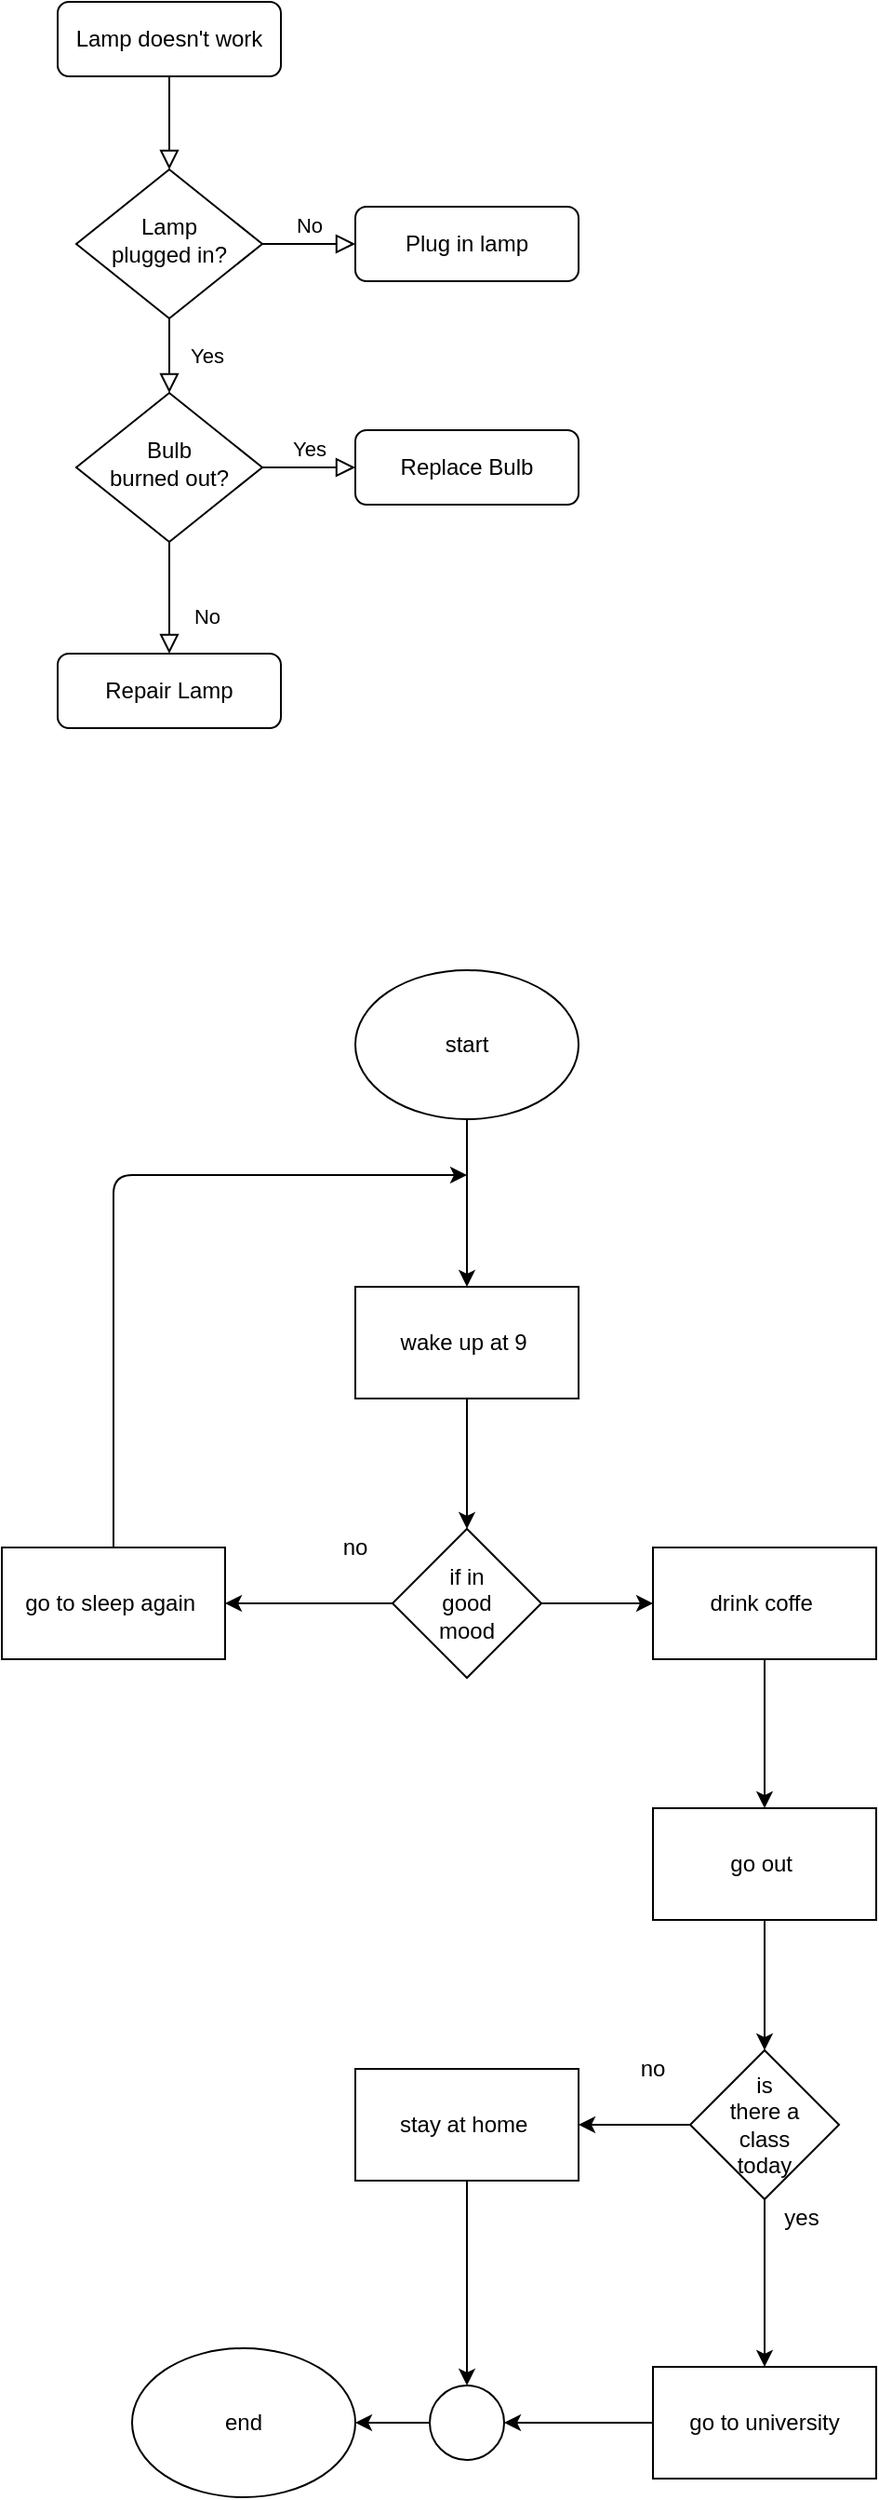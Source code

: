 <mxfile version="13.9.9" type="device"><diagram id="C5RBs43oDa-KdzZeNtuy" name="Page-1"><mxGraphModel dx="868" dy="550" grid="1" gridSize="10" guides="1" tooltips="1" connect="1" arrows="1" fold="1" page="1" pageScale="1" pageWidth="583" pageHeight="827" math="0" shadow="0"><root><mxCell id="WIyWlLk6GJQsqaUBKTNV-0"/><mxCell id="WIyWlLk6GJQsqaUBKTNV-1" parent="WIyWlLk6GJQsqaUBKTNV-0"/><mxCell id="WIyWlLk6GJQsqaUBKTNV-2" value="" style="rounded=0;html=1;jettySize=auto;orthogonalLoop=1;fontSize=11;endArrow=block;endFill=0;endSize=8;strokeWidth=1;shadow=0;labelBackgroundColor=none;edgeStyle=orthogonalEdgeStyle;" parent="WIyWlLk6GJQsqaUBKTNV-1" source="WIyWlLk6GJQsqaUBKTNV-3" target="WIyWlLk6GJQsqaUBKTNV-6" edge="1"><mxGeometry relative="1" as="geometry"/></mxCell><mxCell id="WIyWlLk6GJQsqaUBKTNV-3" value="Lamp doesn't work" style="rounded=1;whiteSpace=wrap;html=1;fontSize=12;glass=0;strokeWidth=1;shadow=0;" parent="WIyWlLk6GJQsqaUBKTNV-1" vertex="1"><mxGeometry x="160" y="80" width="120" height="40" as="geometry"/></mxCell><mxCell id="WIyWlLk6GJQsqaUBKTNV-4" value="Yes" style="rounded=0;html=1;jettySize=auto;orthogonalLoop=1;fontSize=11;endArrow=block;endFill=0;endSize=8;strokeWidth=1;shadow=0;labelBackgroundColor=none;edgeStyle=orthogonalEdgeStyle;" parent="WIyWlLk6GJQsqaUBKTNV-1" source="WIyWlLk6GJQsqaUBKTNV-6" target="WIyWlLk6GJQsqaUBKTNV-10" edge="1"><mxGeometry y="20" relative="1" as="geometry"><mxPoint as="offset"/></mxGeometry></mxCell><mxCell id="WIyWlLk6GJQsqaUBKTNV-5" value="No" style="edgeStyle=orthogonalEdgeStyle;rounded=0;html=1;jettySize=auto;orthogonalLoop=1;fontSize=11;endArrow=block;endFill=0;endSize=8;strokeWidth=1;shadow=0;labelBackgroundColor=none;" parent="WIyWlLk6GJQsqaUBKTNV-1" source="WIyWlLk6GJQsqaUBKTNV-6" target="WIyWlLk6GJQsqaUBKTNV-7" edge="1"><mxGeometry y="10" relative="1" as="geometry"><mxPoint as="offset"/></mxGeometry></mxCell><mxCell id="WIyWlLk6GJQsqaUBKTNV-6" value="Lamp&lt;br&gt;plugged in?" style="rhombus;whiteSpace=wrap;html=1;shadow=0;fontFamily=Helvetica;fontSize=12;align=center;strokeWidth=1;spacing=6;spacingTop=-4;" parent="WIyWlLk6GJQsqaUBKTNV-1" vertex="1"><mxGeometry x="170" y="170" width="100" height="80" as="geometry"/></mxCell><mxCell id="WIyWlLk6GJQsqaUBKTNV-7" value="Plug in lamp" style="rounded=1;whiteSpace=wrap;html=1;fontSize=12;glass=0;strokeWidth=1;shadow=0;" parent="WIyWlLk6GJQsqaUBKTNV-1" vertex="1"><mxGeometry x="320" y="190" width="120" height="40" as="geometry"/></mxCell><mxCell id="WIyWlLk6GJQsqaUBKTNV-8" value="No" style="rounded=0;html=1;jettySize=auto;orthogonalLoop=1;fontSize=11;endArrow=block;endFill=0;endSize=8;strokeWidth=1;shadow=0;labelBackgroundColor=none;edgeStyle=orthogonalEdgeStyle;" parent="WIyWlLk6GJQsqaUBKTNV-1" source="WIyWlLk6GJQsqaUBKTNV-10" target="WIyWlLk6GJQsqaUBKTNV-11" edge="1"><mxGeometry x="0.333" y="20" relative="1" as="geometry"><mxPoint as="offset"/></mxGeometry></mxCell><mxCell id="WIyWlLk6GJQsqaUBKTNV-9" value="Yes" style="edgeStyle=orthogonalEdgeStyle;rounded=0;html=1;jettySize=auto;orthogonalLoop=1;fontSize=11;endArrow=block;endFill=0;endSize=8;strokeWidth=1;shadow=0;labelBackgroundColor=none;" parent="WIyWlLk6GJQsqaUBKTNV-1" source="WIyWlLk6GJQsqaUBKTNV-10" target="WIyWlLk6GJQsqaUBKTNV-12" edge="1"><mxGeometry y="10" relative="1" as="geometry"><mxPoint as="offset"/></mxGeometry></mxCell><mxCell id="WIyWlLk6GJQsqaUBKTNV-10" value="Bulb&lt;br&gt;burned out?" style="rhombus;whiteSpace=wrap;html=1;shadow=0;fontFamily=Helvetica;fontSize=12;align=center;strokeWidth=1;spacing=6;spacingTop=-4;" parent="WIyWlLk6GJQsqaUBKTNV-1" vertex="1"><mxGeometry x="170" y="290" width="100" height="80" as="geometry"/></mxCell><mxCell id="WIyWlLk6GJQsqaUBKTNV-11" value="Repair Lamp" style="rounded=1;whiteSpace=wrap;html=1;fontSize=12;glass=0;strokeWidth=1;shadow=0;" parent="WIyWlLk6GJQsqaUBKTNV-1" vertex="1"><mxGeometry x="160" y="430" width="120" height="40" as="geometry"/></mxCell><mxCell id="WIyWlLk6GJQsqaUBKTNV-12" value="Replace Bulb" style="rounded=1;whiteSpace=wrap;html=1;fontSize=12;glass=0;strokeWidth=1;shadow=0;" parent="WIyWlLk6GJQsqaUBKTNV-1" vertex="1"><mxGeometry x="320" y="310" width="120" height="40" as="geometry"/></mxCell><mxCell id="OO9cDbnOycuOFrSoEOIV-4" value="" style="edgeStyle=orthogonalEdgeStyle;rounded=0;orthogonalLoop=1;jettySize=auto;html=1;" edge="1" parent="WIyWlLk6GJQsqaUBKTNV-1" source="OO9cDbnOycuOFrSoEOIV-0" target="OO9cDbnOycuOFrSoEOIV-3"><mxGeometry relative="1" as="geometry"/></mxCell><mxCell id="OO9cDbnOycuOFrSoEOIV-0" value="" style="ellipse;whiteSpace=wrap;html=1;" vertex="1" parent="WIyWlLk6GJQsqaUBKTNV-1"><mxGeometry x="320" y="600" width="120" height="80" as="geometry"/></mxCell><mxCell id="OO9cDbnOycuOFrSoEOIV-14" value="" style="edgeStyle=orthogonalEdgeStyle;rounded=0;orthogonalLoop=1;jettySize=auto;html=1;" edge="1" parent="WIyWlLk6GJQsqaUBKTNV-1" source="OO9cDbnOycuOFrSoEOIV-3" target="OO9cDbnOycuOFrSoEOIV-13"><mxGeometry relative="1" as="geometry"/></mxCell><mxCell id="OO9cDbnOycuOFrSoEOIV-3" value="" style="whiteSpace=wrap;html=1;" vertex="1" parent="WIyWlLk6GJQsqaUBKTNV-1"><mxGeometry x="320" y="770" width="120" height="60" as="geometry"/></mxCell><mxCell id="OO9cDbnOycuOFrSoEOIV-5" value="start" style="text;html=1;strokeColor=none;fillColor=none;align=center;verticalAlign=middle;whiteSpace=wrap;rounded=0;" vertex="1" parent="WIyWlLk6GJQsqaUBKTNV-1"><mxGeometry x="340" y="615" width="80" height="50" as="geometry"/></mxCell><mxCell id="OO9cDbnOycuOFrSoEOIV-7" value="wake up at 9&amp;nbsp;" style="text;html=1;strokeColor=none;fillColor=none;align=center;verticalAlign=middle;whiteSpace=wrap;rounded=0;" vertex="1" parent="WIyWlLk6GJQsqaUBKTNV-1"><mxGeometry x="330" y="780" width="100" height="40" as="geometry"/></mxCell><mxCell id="OO9cDbnOycuOFrSoEOIV-24" value="" style="edgeStyle=orthogonalEdgeStyle;rounded=0;orthogonalLoop=1;jettySize=auto;html=1;" edge="1" parent="WIyWlLk6GJQsqaUBKTNV-1" source="OO9cDbnOycuOFrSoEOIV-13" target="OO9cDbnOycuOFrSoEOIV-23"><mxGeometry relative="1" as="geometry"/></mxCell><mxCell id="OO9cDbnOycuOFrSoEOIV-28" value="" style="edgeStyle=orthogonalEdgeStyle;rounded=0;orthogonalLoop=1;jettySize=auto;html=1;" edge="1" parent="WIyWlLk6GJQsqaUBKTNV-1" source="OO9cDbnOycuOFrSoEOIV-13" target="OO9cDbnOycuOFrSoEOIV-27"><mxGeometry relative="1" as="geometry"/></mxCell><mxCell id="OO9cDbnOycuOFrSoEOIV-13" value="" style="rhombus;whiteSpace=wrap;html=1;" vertex="1" parent="WIyWlLk6GJQsqaUBKTNV-1"><mxGeometry x="340" y="900" width="80" height="80" as="geometry"/></mxCell><mxCell id="OO9cDbnOycuOFrSoEOIV-15" value="if in good mood" style="text;html=1;strokeColor=none;fillColor=none;align=center;verticalAlign=middle;whiteSpace=wrap;rounded=0;" vertex="1" parent="WIyWlLk6GJQsqaUBKTNV-1"><mxGeometry x="360" y="930" width="40" height="20" as="geometry"/></mxCell><mxCell id="OO9cDbnOycuOFrSoEOIV-23" value="" style="whiteSpace=wrap;html=1;" vertex="1" parent="WIyWlLk6GJQsqaUBKTNV-1"><mxGeometry x="480" y="910" width="120" height="60" as="geometry"/></mxCell><mxCell id="OO9cDbnOycuOFrSoEOIV-32" value="" style="edgeStyle=orthogonalEdgeStyle;rounded=0;orthogonalLoop=1;jettySize=auto;html=1;" edge="1" parent="WIyWlLk6GJQsqaUBKTNV-1" source="OO9cDbnOycuOFrSoEOIV-26" target="OO9cDbnOycuOFrSoEOIV-31"><mxGeometry relative="1" as="geometry"/></mxCell><mxCell id="OO9cDbnOycuOFrSoEOIV-26" value="drink coffe&amp;nbsp;" style="text;html=1;strokeColor=none;fillColor=none;align=center;verticalAlign=middle;whiteSpace=wrap;rounded=0;" vertex="1" parent="WIyWlLk6GJQsqaUBKTNV-1"><mxGeometry x="480" y="910" width="120" height="60" as="geometry"/></mxCell><mxCell id="OO9cDbnOycuOFrSoEOIV-27" value="" style="whiteSpace=wrap;html=1;" vertex="1" parent="WIyWlLk6GJQsqaUBKTNV-1"><mxGeometry x="130" y="910" width="120" height="60" as="geometry"/></mxCell><mxCell id="OO9cDbnOycuOFrSoEOIV-29" value="no" style="text;html=1;strokeColor=none;fillColor=none;align=center;verticalAlign=middle;whiteSpace=wrap;rounded=0;" vertex="1" parent="WIyWlLk6GJQsqaUBKTNV-1"><mxGeometry x="300" y="900" width="40" height="20" as="geometry"/></mxCell><mxCell id="OO9cDbnOycuOFrSoEOIV-30" value="go to sleep again&amp;nbsp;" style="text;html=1;strokeColor=none;fillColor=none;align=center;verticalAlign=middle;whiteSpace=wrap;rounded=0;" vertex="1" parent="WIyWlLk6GJQsqaUBKTNV-1"><mxGeometry x="130" y="910" width="120" height="60" as="geometry"/></mxCell><mxCell id="OO9cDbnOycuOFrSoEOIV-31" value="" style="whiteSpace=wrap;html=1;" vertex="1" parent="WIyWlLk6GJQsqaUBKTNV-1"><mxGeometry x="480" y="1050" width="120" height="60" as="geometry"/></mxCell><mxCell id="OO9cDbnOycuOFrSoEOIV-41" value="" style="edgeStyle=orthogonalEdgeStyle;rounded=0;orthogonalLoop=1;jettySize=auto;html=1;" edge="1" parent="WIyWlLk6GJQsqaUBKTNV-1" source="OO9cDbnOycuOFrSoEOIV-33" target="OO9cDbnOycuOFrSoEOIV-40"><mxGeometry relative="1" as="geometry"/></mxCell><mxCell id="OO9cDbnOycuOFrSoEOIV-33" value="go out&amp;nbsp;" style="text;html=1;strokeColor=none;fillColor=none;align=center;verticalAlign=middle;whiteSpace=wrap;rounded=0;" vertex="1" parent="WIyWlLk6GJQsqaUBKTNV-1"><mxGeometry x="480" y="1050" width="120" height="60" as="geometry"/></mxCell><mxCell id="OO9cDbnOycuOFrSoEOIV-34" value="" style="endArrow=classic;html=1;exitX=0.5;exitY=0;exitDx=0;exitDy=0;" edge="1" parent="WIyWlLk6GJQsqaUBKTNV-1" source="OO9cDbnOycuOFrSoEOIV-30"><mxGeometry relative="1" as="geometry"><mxPoint x="160" y="880" as="sourcePoint"/><mxPoint x="380" y="710" as="targetPoint"/><Array as="points"><mxPoint x="190" y="710"/></Array></mxGeometry></mxCell><mxCell id="OO9cDbnOycuOFrSoEOIV-45" value="" style="edgeStyle=orthogonalEdgeStyle;rounded=0;orthogonalLoop=1;jettySize=auto;html=1;" edge="1" parent="WIyWlLk6GJQsqaUBKTNV-1" source="OO9cDbnOycuOFrSoEOIV-40" target="OO9cDbnOycuOFrSoEOIV-44"><mxGeometry relative="1" as="geometry"/></mxCell><mxCell id="OO9cDbnOycuOFrSoEOIV-49" value="" style="edgeStyle=orthogonalEdgeStyle;rounded=0;orthogonalLoop=1;jettySize=auto;html=1;" edge="1" parent="WIyWlLk6GJQsqaUBKTNV-1" source="OO9cDbnOycuOFrSoEOIV-40" target="OO9cDbnOycuOFrSoEOIV-48"><mxGeometry relative="1" as="geometry"/></mxCell><mxCell id="OO9cDbnOycuOFrSoEOIV-40" value="" style="rhombus;whiteSpace=wrap;html=1;" vertex="1" parent="WIyWlLk6GJQsqaUBKTNV-1"><mxGeometry x="500" y="1180" width="80" height="80" as="geometry"/></mxCell><mxCell id="OO9cDbnOycuOFrSoEOIV-42" value="is there a class today" style="text;html=1;strokeColor=none;fillColor=none;align=center;verticalAlign=middle;whiteSpace=wrap;rounded=0;" vertex="1" parent="WIyWlLk6GJQsqaUBKTNV-1"><mxGeometry x="520" y="1210" width="40" height="20" as="geometry"/></mxCell><mxCell id="OO9cDbnOycuOFrSoEOIV-44" value="" style="whiteSpace=wrap;html=1;" vertex="1" parent="WIyWlLk6GJQsqaUBKTNV-1"><mxGeometry x="480" y="1350" width="120" height="60" as="geometry"/></mxCell><mxCell id="OO9cDbnOycuOFrSoEOIV-53" value="" style="edgeStyle=orthogonalEdgeStyle;rounded=0;orthogonalLoop=1;jettySize=auto;html=1;" edge="1" parent="WIyWlLk6GJQsqaUBKTNV-1" source="OO9cDbnOycuOFrSoEOIV-46" target="OO9cDbnOycuOFrSoEOIV-52"><mxGeometry relative="1" as="geometry"/></mxCell><mxCell id="OO9cDbnOycuOFrSoEOIV-46" value="go to university" style="text;html=1;strokeColor=none;fillColor=none;align=center;verticalAlign=middle;whiteSpace=wrap;rounded=0;" vertex="1" parent="WIyWlLk6GJQsqaUBKTNV-1"><mxGeometry x="480" y="1350" width="120" height="60" as="geometry"/></mxCell><mxCell id="OO9cDbnOycuOFrSoEOIV-47" value="yes" style="text;html=1;strokeColor=none;fillColor=none;align=center;verticalAlign=middle;whiteSpace=wrap;rounded=0;" vertex="1" parent="WIyWlLk6GJQsqaUBKTNV-1"><mxGeometry x="540" y="1260" width="40" height="20" as="geometry"/></mxCell><mxCell id="OO9cDbnOycuOFrSoEOIV-48" value="" style="whiteSpace=wrap;html=1;" vertex="1" parent="WIyWlLk6GJQsqaUBKTNV-1"><mxGeometry x="320" y="1190" width="120" height="60" as="geometry"/></mxCell><mxCell id="OO9cDbnOycuOFrSoEOIV-54" value="" style="edgeStyle=orthogonalEdgeStyle;rounded=0;orthogonalLoop=1;jettySize=auto;html=1;" edge="1" parent="WIyWlLk6GJQsqaUBKTNV-1" source="OO9cDbnOycuOFrSoEOIV-50" target="OO9cDbnOycuOFrSoEOIV-52"><mxGeometry relative="1" as="geometry"/></mxCell><mxCell id="OO9cDbnOycuOFrSoEOIV-50" value="stay at home&amp;nbsp;" style="text;html=1;strokeColor=none;fillColor=none;align=center;verticalAlign=middle;whiteSpace=wrap;rounded=0;" vertex="1" parent="WIyWlLk6GJQsqaUBKTNV-1"><mxGeometry x="320" y="1190" width="120" height="60" as="geometry"/></mxCell><mxCell id="OO9cDbnOycuOFrSoEOIV-51" value="no" style="text;html=1;strokeColor=none;fillColor=none;align=center;verticalAlign=middle;whiteSpace=wrap;rounded=0;" vertex="1" parent="WIyWlLk6GJQsqaUBKTNV-1"><mxGeometry x="460" y="1180" width="40" height="20" as="geometry"/></mxCell><mxCell id="OO9cDbnOycuOFrSoEOIV-56" value="" style="edgeStyle=orthogonalEdgeStyle;rounded=0;orthogonalLoop=1;jettySize=auto;html=1;" edge="1" parent="WIyWlLk6GJQsqaUBKTNV-1" source="OO9cDbnOycuOFrSoEOIV-52" target="OO9cDbnOycuOFrSoEOIV-55"><mxGeometry relative="1" as="geometry"/></mxCell><mxCell id="OO9cDbnOycuOFrSoEOIV-52" value="" style="ellipse;whiteSpace=wrap;html=1;aspect=fixed;" vertex="1" parent="WIyWlLk6GJQsqaUBKTNV-1"><mxGeometry x="360" y="1360" width="40" height="40" as="geometry"/></mxCell><mxCell id="OO9cDbnOycuOFrSoEOIV-55" value="" style="ellipse;whiteSpace=wrap;html=1;" vertex="1" parent="WIyWlLk6GJQsqaUBKTNV-1"><mxGeometry x="200" y="1340" width="120" height="80" as="geometry"/></mxCell><mxCell id="OO9cDbnOycuOFrSoEOIV-57" value="end" style="text;html=1;strokeColor=none;fillColor=none;align=center;verticalAlign=middle;whiteSpace=wrap;rounded=0;" vertex="1" parent="WIyWlLk6GJQsqaUBKTNV-1"><mxGeometry x="220" y="1350" width="80" height="60" as="geometry"/></mxCell></root></mxGraphModel></diagram></mxfile>
